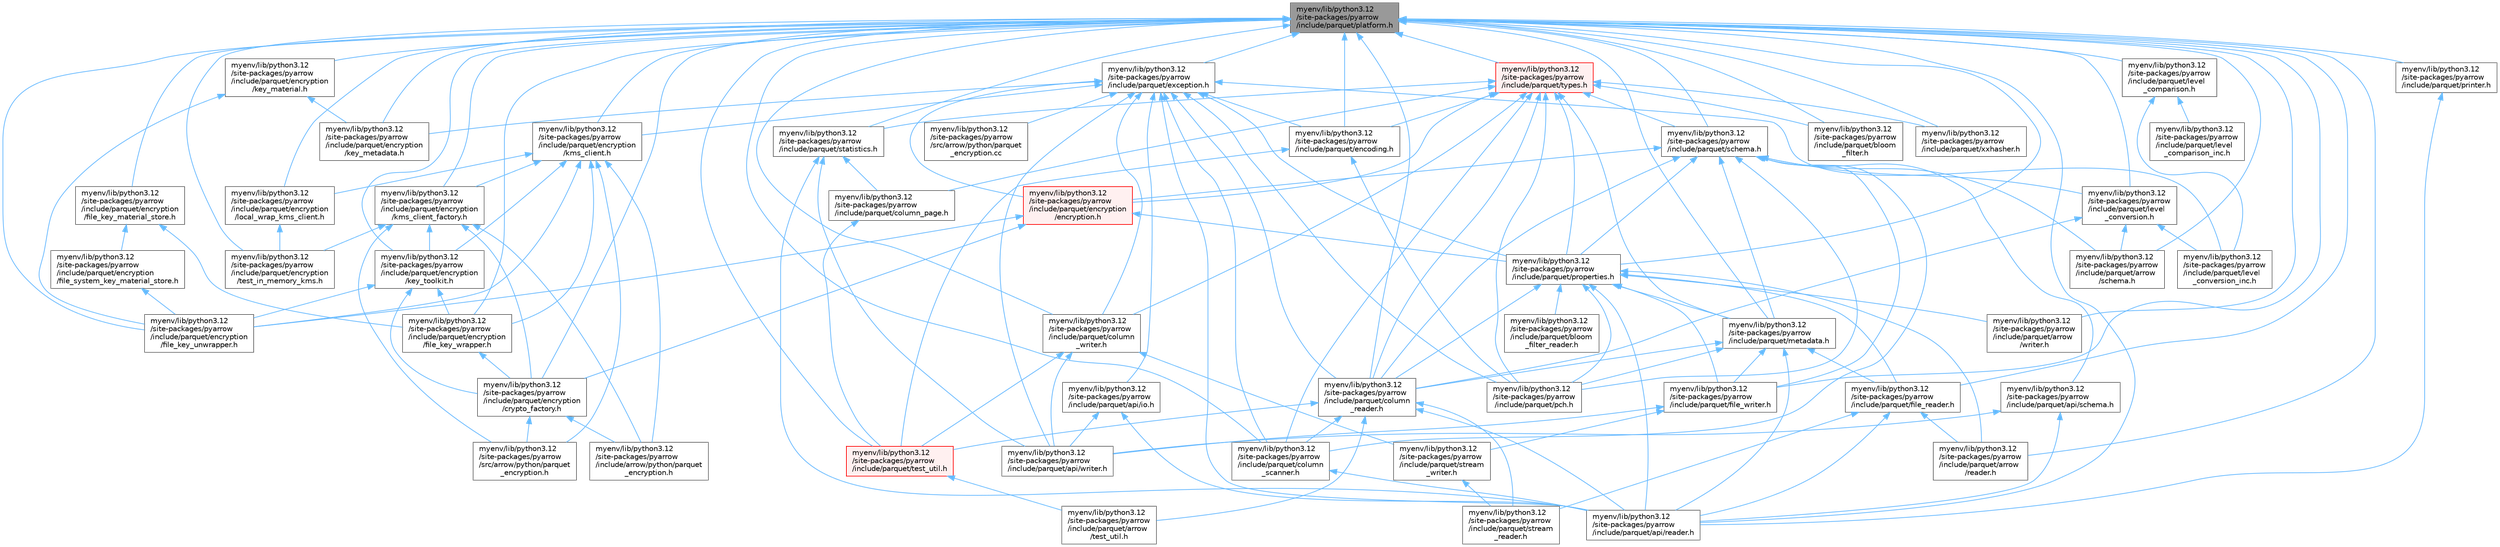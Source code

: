 digraph "myenv/lib/python3.12/site-packages/pyarrow/include/parquet/platform.h"
{
 // LATEX_PDF_SIZE
  bgcolor="transparent";
  edge [fontname=Helvetica,fontsize=10,labelfontname=Helvetica,labelfontsize=10];
  node [fontname=Helvetica,fontsize=10,shape=box,height=0.2,width=0.4];
  Node1 [id="Node000001",label="myenv/lib/python3.12\l/site-packages/pyarrow\l/include/parquet/platform.h",height=0.2,width=0.4,color="gray40", fillcolor="grey60", style="filled", fontcolor="black",tooltip=" "];
  Node1 -> Node2 [id="edge1_Node000001_Node000002",dir="back",color="steelblue1",style="solid",tooltip=" "];
  Node2 [id="Node000002",label="myenv/lib/python3.12\l/site-packages/pyarrow\l/include/parquet/api/reader.h",height=0.2,width=0.4,color="grey40", fillcolor="white", style="filled",URL="$parquet_2api_2reader_8h.html",tooltip=" "];
  Node1 -> Node3 [id="edge2_Node000001_Node000003",dir="back",color="steelblue1",style="solid",tooltip=" "];
  Node3 [id="Node000003",label="myenv/lib/python3.12\l/site-packages/pyarrow\l/include/parquet/arrow\l/reader.h",height=0.2,width=0.4,color="grey40", fillcolor="white", style="filled",URL="$parquet_2arrow_2reader_8h.html",tooltip=" "];
  Node1 -> Node4 [id="edge3_Node000001_Node000004",dir="back",color="steelblue1",style="solid",tooltip=" "];
  Node4 [id="Node000004",label="myenv/lib/python3.12\l/site-packages/pyarrow\l/include/parquet/arrow\l/schema.h",height=0.2,width=0.4,color="grey40", fillcolor="white", style="filled",URL="$arrow_2schema_8h.html",tooltip=" "];
  Node1 -> Node5 [id="edge4_Node000001_Node000005",dir="back",color="steelblue1",style="solid",tooltip=" "];
  Node5 [id="Node000005",label="myenv/lib/python3.12\l/site-packages/pyarrow\l/include/parquet/arrow\l/writer.h",height=0.2,width=0.4,color="grey40", fillcolor="white", style="filled",URL="$parquet_2arrow_2writer_8h.html",tooltip=" "];
  Node1 -> Node6 [id="edge5_Node000001_Node000006",dir="back",color="steelblue1",style="solid",tooltip=" "];
  Node6 [id="Node000006",label="myenv/lib/python3.12\l/site-packages/pyarrow\l/include/parquet/bloom\l_filter.h",height=0.2,width=0.4,color="grey40", fillcolor="white", style="filled",URL="$parquet_2bloom__filter_8h.html",tooltip=" "];
  Node1 -> Node7 [id="edge6_Node000001_Node000007",dir="back",color="steelblue1",style="solid",tooltip=" "];
  Node7 [id="Node000007",label="myenv/lib/python3.12\l/site-packages/pyarrow\l/include/parquet/column\l_reader.h",height=0.2,width=0.4,color="grey40", fillcolor="white", style="filled",URL="$column__reader_8h.html",tooltip=" "];
  Node7 -> Node2 [id="edge7_Node000007_Node000002",dir="back",color="steelblue1",style="solid",tooltip=" "];
  Node7 -> Node8 [id="edge8_Node000007_Node000008",dir="back",color="steelblue1",style="solid",tooltip=" "];
  Node8 [id="Node000008",label="myenv/lib/python3.12\l/site-packages/pyarrow\l/include/parquet/arrow\l/test_util.h",height=0.2,width=0.4,color="grey40", fillcolor="white", style="filled",URL="$parquet_2arrow_2test__util_8h.html",tooltip=" "];
  Node7 -> Node9 [id="edge9_Node000007_Node000009",dir="back",color="steelblue1",style="solid",tooltip=" "];
  Node9 [id="Node000009",label="myenv/lib/python3.12\l/site-packages/pyarrow\l/include/parquet/column\l_scanner.h",height=0.2,width=0.4,color="grey40", fillcolor="white", style="filled",URL="$column__scanner_8h.html",tooltip=" "];
  Node9 -> Node2 [id="edge10_Node000009_Node000002",dir="back",color="steelblue1",style="solid",tooltip=" "];
  Node7 -> Node10 [id="edge11_Node000007_Node000010",dir="back",color="steelblue1",style="solid",tooltip=" "];
  Node10 [id="Node000010",label="myenv/lib/python3.12\l/site-packages/pyarrow\l/include/parquet/stream\l_reader.h",height=0.2,width=0.4,color="grey40", fillcolor="white", style="filled",URL="$stream__reader_8h.html",tooltip=" "];
  Node7 -> Node11 [id="edge12_Node000007_Node000011",dir="back",color="steelblue1",style="solid",tooltip=" "];
  Node11 [id="Node000011",label="myenv/lib/python3.12\l/site-packages/pyarrow\l/include/parquet/test_util.h",height=0.2,width=0.4,color="red", fillcolor="#FFF0F0", style="filled",URL="$parquet_2test__util_8h.html",tooltip=" "];
  Node11 -> Node8 [id="edge13_Node000011_Node000008",dir="back",color="steelblue1",style="solid",tooltip=" "];
  Node1 -> Node9 [id="edge14_Node000001_Node000009",dir="back",color="steelblue1",style="solid",tooltip=" "];
  Node1 -> Node13 [id="edge15_Node000001_Node000013",dir="back",color="steelblue1",style="solid",tooltip=" "];
  Node13 [id="Node000013",label="myenv/lib/python3.12\l/site-packages/pyarrow\l/include/parquet/column\l_writer.h",height=0.2,width=0.4,color="grey40", fillcolor="white", style="filled",URL="$column__writer_8h.html",tooltip=" "];
  Node13 -> Node14 [id="edge16_Node000013_Node000014",dir="back",color="steelblue1",style="solid",tooltip=" "];
  Node14 [id="Node000014",label="myenv/lib/python3.12\l/site-packages/pyarrow\l/include/parquet/api/writer.h",height=0.2,width=0.4,color="grey40", fillcolor="white", style="filled",URL="$parquet_2api_2writer_8h.html",tooltip=" "];
  Node13 -> Node15 [id="edge17_Node000013_Node000015",dir="back",color="steelblue1",style="solid",tooltip=" "];
  Node15 [id="Node000015",label="myenv/lib/python3.12\l/site-packages/pyarrow\l/include/parquet/stream\l_writer.h",height=0.2,width=0.4,color="grey40", fillcolor="white", style="filled",URL="$stream__writer_8h.html",tooltip=" "];
  Node15 -> Node10 [id="edge18_Node000015_Node000010",dir="back",color="steelblue1",style="solid",tooltip=" "];
  Node13 -> Node11 [id="edge19_Node000013_Node000011",dir="back",color="steelblue1",style="solid",tooltip=" "];
  Node1 -> Node16 [id="edge20_Node000001_Node000016",dir="back",color="steelblue1",style="solid",tooltip=" "];
  Node16 [id="Node000016",label="myenv/lib/python3.12\l/site-packages/pyarrow\l/include/parquet/encoding.h",height=0.2,width=0.4,color="grey40", fillcolor="white", style="filled",URL="$encoding_8h.html",tooltip=" "];
  Node16 -> Node17 [id="edge21_Node000016_Node000017",dir="back",color="steelblue1",style="solid",tooltip=" "];
  Node17 [id="Node000017",label="myenv/lib/python3.12\l/site-packages/pyarrow\l/include/parquet/pch.h",height=0.2,width=0.4,color="grey40", fillcolor="white", style="filled",URL="$include_2parquet_2pch_8h.html",tooltip=" "];
  Node16 -> Node11 [id="edge22_Node000016_Node000011",dir="back",color="steelblue1",style="solid",tooltip=" "];
  Node1 -> Node18 [id="edge23_Node000001_Node000018",dir="back",color="steelblue1",style="solid",tooltip=" "];
  Node18 [id="Node000018",label="myenv/lib/python3.12\l/site-packages/pyarrow\l/include/parquet/encryption\l/crypto_factory.h",height=0.2,width=0.4,color="grey40", fillcolor="white", style="filled",URL="$crypto__factory_8h.html",tooltip=" "];
  Node18 -> Node19 [id="edge24_Node000018_Node000019",dir="back",color="steelblue1",style="solid",tooltip=" "];
  Node19 [id="Node000019",label="myenv/lib/python3.12\l/site-packages/pyarrow\l/include/arrow/python/parquet\l_encryption.h",height=0.2,width=0.4,color="grey40", fillcolor="white", style="filled",URL="$include_2arrow_2python_2parquet__encryption_8h.html",tooltip=" "];
  Node18 -> Node20 [id="edge25_Node000018_Node000020",dir="back",color="steelblue1",style="solid",tooltip=" "];
  Node20 [id="Node000020",label="myenv/lib/python3.12\l/site-packages/pyarrow\l/src/arrow/python/parquet\l_encryption.h",height=0.2,width=0.4,color="grey40", fillcolor="white", style="filled",URL="$src_2arrow_2python_2parquet__encryption_8h.html",tooltip=" "];
  Node1 -> Node21 [id="edge26_Node000001_Node000021",dir="back",color="steelblue1",style="solid",tooltip=" "];
  Node21 [id="Node000021",label="myenv/lib/python3.12\l/site-packages/pyarrow\l/include/parquet/encryption\l/file_key_material_store.h",height=0.2,width=0.4,color="grey40", fillcolor="white", style="filled",URL="$file__key__material__store_8h.html",tooltip=" "];
  Node21 -> Node22 [id="edge27_Node000021_Node000022",dir="back",color="steelblue1",style="solid",tooltip=" "];
  Node22 [id="Node000022",label="myenv/lib/python3.12\l/site-packages/pyarrow\l/include/parquet/encryption\l/file_key_wrapper.h",height=0.2,width=0.4,color="grey40", fillcolor="white", style="filled",URL="$file__key__wrapper_8h.html",tooltip=" "];
  Node22 -> Node18 [id="edge28_Node000022_Node000018",dir="back",color="steelblue1",style="solid",tooltip=" "];
  Node21 -> Node23 [id="edge29_Node000021_Node000023",dir="back",color="steelblue1",style="solid",tooltip=" "];
  Node23 [id="Node000023",label="myenv/lib/python3.12\l/site-packages/pyarrow\l/include/parquet/encryption\l/file_system_key_material_store.h",height=0.2,width=0.4,color="grey40", fillcolor="white", style="filled",URL="$file__system__key__material__store_8h.html",tooltip=" "];
  Node23 -> Node24 [id="edge30_Node000023_Node000024",dir="back",color="steelblue1",style="solid",tooltip=" "];
  Node24 [id="Node000024",label="myenv/lib/python3.12\l/site-packages/pyarrow\l/include/parquet/encryption\l/file_key_unwrapper.h",height=0.2,width=0.4,color="grey40", fillcolor="white", style="filled",URL="$file__key__unwrapper_8h.html",tooltip=" "];
  Node1 -> Node24 [id="edge31_Node000001_Node000024",dir="back",color="steelblue1",style="solid",tooltip=" "];
  Node1 -> Node22 [id="edge32_Node000001_Node000022",dir="back",color="steelblue1",style="solid",tooltip=" "];
  Node1 -> Node25 [id="edge33_Node000001_Node000025",dir="back",color="steelblue1",style="solid",tooltip=" "];
  Node25 [id="Node000025",label="myenv/lib/python3.12\l/site-packages/pyarrow\l/include/parquet/encryption\l/key_material.h",height=0.2,width=0.4,color="grey40", fillcolor="white", style="filled",URL="$key__material_8h.html",tooltip=" "];
  Node25 -> Node24 [id="edge34_Node000025_Node000024",dir="back",color="steelblue1",style="solid",tooltip=" "];
  Node25 -> Node26 [id="edge35_Node000025_Node000026",dir="back",color="steelblue1",style="solid",tooltip=" "];
  Node26 [id="Node000026",label="myenv/lib/python3.12\l/site-packages/pyarrow\l/include/parquet/encryption\l/key_metadata.h",height=0.2,width=0.4,color="grey40", fillcolor="white", style="filled",URL="$key__metadata_8h.html",tooltip=" "];
  Node1 -> Node26 [id="edge36_Node000001_Node000026",dir="back",color="steelblue1",style="solid",tooltip=" "];
  Node1 -> Node27 [id="edge37_Node000001_Node000027",dir="back",color="steelblue1",style="solid",tooltip=" "];
  Node27 [id="Node000027",label="myenv/lib/python3.12\l/site-packages/pyarrow\l/include/parquet/encryption\l/key_toolkit.h",height=0.2,width=0.4,color="grey40", fillcolor="white", style="filled",URL="$key__toolkit_8h.html",tooltip=" "];
  Node27 -> Node18 [id="edge38_Node000027_Node000018",dir="back",color="steelblue1",style="solid",tooltip=" "];
  Node27 -> Node24 [id="edge39_Node000027_Node000024",dir="back",color="steelblue1",style="solid",tooltip=" "];
  Node27 -> Node22 [id="edge40_Node000027_Node000022",dir="back",color="steelblue1",style="solid",tooltip=" "];
  Node1 -> Node28 [id="edge41_Node000001_Node000028",dir="back",color="steelblue1",style="solid",tooltip=" "];
  Node28 [id="Node000028",label="myenv/lib/python3.12\l/site-packages/pyarrow\l/include/parquet/encryption\l/kms_client.h",height=0.2,width=0.4,color="grey40", fillcolor="white", style="filled",URL="$kms__client_8h.html",tooltip=" "];
  Node28 -> Node19 [id="edge42_Node000028_Node000019",dir="back",color="steelblue1",style="solid",tooltip=" "];
  Node28 -> Node24 [id="edge43_Node000028_Node000024",dir="back",color="steelblue1",style="solid",tooltip=" "];
  Node28 -> Node22 [id="edge44_Node000028_Node000022",dir="back",color="steelblue1",style="solid",tooltip=" "];
  Node28 -> Node27 [id="edge45_Node000028_Node000027",dir="back",color="steelblue1",style="solid",tooltip=" "];
  Node28 -> Node29 [id="edge46_Node000028_Node000029",dir="back",color="steelblue1",style="solid",tooltip=" "];
  Node29 [id="Node000029",label="myenv/lib/python3.12\l/site-packages/pyarrow\l/include/parquet/encryption\l/kms_client_factory.h",height=0.2,width=0.4,color="grey40", fillcolor="white", style="filled",URL="$kms__client__factory_8h.html",tooltip=" "];
  Node29 -> Node19 [id="edge47_Node000029_Node000019",dir="back",color="steelblue1",style="solid",tooltip=" "];
  Node29 -> Node18 [id="edge48_Node000029_Node000018",dir="back",color="steelblue1",style="solid",tooltip=" "];
  Node29 -> Node27 [id="edge49_Node000029_Node000027",dir="back",color="steelblue1",style="solid",tooltip=" "];
  Node29 -> Node30 [id="edge50_Node000029_Node000030",dir="back",color="steelblue1",style="solid",tooltip=" "];
  Node30 [id="Node000030",label="myenv/lib/python3.12\l/site-packages/pyarrow\l/include/parquet/encryption\l/test_in_memory_kms.h",height=0.2,width=0.4,color="grey40", fillcolor="white", style="filled",URL="$test__in__memory__kms_8h.html",tooltip=" "];
  Node29 -> Node20 [id="edge51_Node000029_Node000020",dir="back",color="steelblue1",style="solid",tooltip=" "];
  Node28 -> Node31 [id="edge52_Node000028_Node000031",dir="back",color="steelblue1",style="solid",tooltip=" "];
  Node31 [id="Node000031",label="myenv/lib/python3.12\l/site-packages/pyarrow\l/include/parquet/encryption\l/local_wrap_kms_client.h",height=0.2,width=0.4,color="grey40", fillcolor="white", style="filled",URL="$local__wrap__kms__client_8h.html",tooltip=" "];
  Node31 -> Node30 [id="edge53_Node000031_Node000030",dir="back",color="steelblue1",style="solid",tooltip=" "];
  Node28 -> Node20 [id="edge54_Node000028_Node000020",dir="back",color="steelblue1",style="solid",tooltip=" "];
  Node1 -> Node29 [id="edge55_Node000001_Node000029",dir="back",color="steelblue1",style="solid",tooltip=" "];
  Node1 -> Node31 [id="edge56_Node000001_Node000031",dir="back",color="steelblue1",style="solid",tooltip=" "];
  Node1 -> Node30 [id="edge57_Node000001_Node000030",dir="back",color="steelblue1",style="solid",tooltip=" "];
  Node1 -> Node32 [id="edge58_Node000001_Node000032",dir="back",color="steelblue1",style="solid",tooltip=" "];
  Node32 [id="Node000032",label="myenv/lib/python3.12\l/site-packages/pyarrow\l/include/parquet/exception.h",height=0.2,width=0.4,color="grey40", fillcolor="white", style="filled",URL="$exception_8h.html",tooltip=" "];
  Node32 -> Node33 [id="edge59_Node000032_Node000033",dir="back",color="steelblue1",style="solid",tooltip=" "];
  Node33 [id="Node000033",label="myenv/lib/python3.12\l/site-packages/pyarrow\l/include/parquet/api/io.h",height=0.2,width=0.4,color="grey40", fillcolor="white", style="filled",URL="$include_2parquet_2api_2io_8h.html",tooltip=" "];
  Node33 -> Node2 [id="edge60_Node000033_Node000002",dir="back",color="steelblue1",style="solid",tooltip=" "];
  Node33 -> Node14 [id="edge61_Node000033_Node000014",dir="back",color="steelblue1",style="solid",tooltip=" "];
  Node32 -> Node2 [id="edge62_Node000032_Node000002",dir="back",color="steelblue1",style="solid",tooltip=" "];
  Node32 -> Node14 [id="edge63_Node000032_Node000014",dir="back",color="steelblue1",style="solid",tooltip=" "];
  Node32 -> Node7 [id="edge64_Node000032_Node000007",dir="back",color="steelblue1",style="solid",tooltip=" "];
  Node32 -> Node9 [id="edge65_Node000032_Node000009",dir="back",color="steelblue1",style="solid",tooltip=" "];
  Node32 -> Node13 [id="edge66_Node000032_Node000013",dir="back",color="steelblue1",style="solid",tooltip=" "];
  Node32 -> Node16 [id="edge67_Node000032_Node000016",dir="back",color="steelblue1",style="solid",tooltip=" "];
  Node32 -> Node34 [id="edge68_Node000032_Node000034",dir="back",color="steelblue1",style="solid",tooltip=" "];
  Node34 [id="Node000034",label="myenv/lib/python3.12\l/site-packages/pyarrow\l/include/parquet/encryption\l/encryption.h",height=0.2,width=0.4,color="red", fillcolor="#FFF0F0", style="filled",URL="$encryption_8h.html",tooltip=" "];
  Node34 -> Node18 [id="edge69_Node000034_Node000018",dir="back",color="steelblue1",style="solid",tooltip=" "];
  Node34 -> Node24 [id="edge70_Node000034_Node000024",dir="back",color="steelblue1",style="solid",tooltip=" "];
  Node34 -> Node35 [id="edge71_Node000034_Node000035",dir="back",color="steelblue1",style="solid",tooltip=" "];
  Node35 [id="Node000035",label="myenv/lib/python3.12\l/site-packages/pyarrow\l/include/parquet/properties.h",height=0.2,width=0.4,color="grey40", fillcolor="white", style="filled",URL="$properties_8h.html",tooltip=" "];
  Node35 -> Node2 [id="edge72_Node000035_Node000002",dir="back",color="steelblue1",style="solid",tooltip=" "];
  Node35 -> Node3 [id="edge73_Node000035_Node000003",dir="back",color="steelblue1",style="solid",tooltip=" "];
  Node35 -> Node5 [id="edge74_Node000035_Node000005",dir="back",color="steelblue1",style="solid",tooltip=" "];
  Node35 -> Node36 [id="edge75_Node000035_Node000036",dir="back",color="steelblue1",style="solid",tooltip=" "];
  Node36 [id="Node000036",label="myenv/lib/python3.12\l/site-packages/pyarrow\l/include/parquet/bloom\l_filter_reader.h",height=0.2,width=0.4,color="grey40", fillcolor="white", style="filled",URL="$bloom__filter__reader_8h.html",tooltip=" "];
  Node35 -> Node7 [id="edge76_Node000035_Node000007",dir="back",color="steelblue1",style="solid",tooltip=" "];
  Node35 -> Node37 [id="edge77_Node000035_Node000037",dir="back",color="steelblue1",style="solid",tooltip=" "];
  Node37 [id="Node000037",label="myenv/lib/python3.12\l/site-packages/pyarrow\l/include/parquet/file_reader.h",height=0.2,width=0.4,color="grey40", fillcolor="white", style="filled",URL="$file__reader_8h.html",tooltip=" "];
  Node37 -> Node2 [id="edge78_Node000037_Node000002",dir="back",color="steelblue1",style="solid",tooltip=" "];
  Node37 -> Node3 [id="edge79_Node000037_Node000003",dir="back",color="steelblue1",style="solid",tooltip=" "];
  Node37 -> Node10 [id="edge80_Node000037_Node000010",dir="back",color="steelblue1",style="solid",tooltip=" "];
  Node35 -> Node38 [id="edge81_Node000035_Node000038",dir="back",color="steelblue1",style="solid",tooltip=" "];
  Node38 [id="Node000038",label="myenv/lib/python3.12\l/site-packages/pyarrow\l/include/parquet/file_writer.h",height=0.2,width=0.4,color="grey40", fillcolor="white", style="filled",URL="$file__writer_8h.html",tooltip=" "];
  Node38 -> Node14 [id="edge82_Node000038_Node000014",dir="back",color="steelblue1",style="solid",tooltip=" "];
  Node38 -> Node15 [id="edge83_Node000038_Node000015",dir="back",color="steelblue1",style="solid",tooltip=" "];
  Node35 -> Node39 [id="edge84_Node000035_Node000039",dir="back",color="steelblue1",style="solid",tooltip=" "];
  Node39 [id="Node000039",label="myenv/lib/python3.12\l/site-packages/pyarrow\l/include/parquet/metadata.h",height=0.2,width=0.4,color="grey40", fillcolor="white", style="filled",URL="$metadata_8h.html",tooltip=" "];
  Node39 -> Node2 [id="edge85_Node000039_Node000002",dir="back",color="steelblue1",style="solid",tooltip=" "];
  Node39 -> Node7 [id="edge86_Node000039_Node000007",dir="back",color="steelblue1",style="solid",tooltip=" "];
  Node39 -> Node37 [id="edge87_Node000039_Node000037",dir="back",color="steelblue1",style="solid",tooltip=" "];
  Node39 -> Node38 [id="edge88_Node000039_Node000038",dir="back",color="steelblue1",style="solid",tooltip=" "];
  Node39 -> Node17 [id="edge89_Node000039_Node000017",dir="back",color="steelblue1",style="solid",tooltip=" "];
  Node35 -> Node17 [id="edge90_Node000035_Node000017",dir="back",color="steelblue1",style="solid",tooltip=" "];
  Node32 -> Node26 [id="edge91_Node000032_Node000026",dir="back",color="steelblue1",style="solid",tooltip=" "];
  Node32 -> Node28 [id="edge92_Node000032_Node000028",dir="back",color="steelblue1",style="solid",tooltip=" "];
  Node32 -> Node40 [id="edge93_Node000032_Node000040",dir="back",color="steelblue1",style="solid",tooltip=" "];
  Node40 [id="Node000040",label="myenv/lib/python3.12\l/site-packages/pyarrow\l/include/parquet/level\l_conversion_inc.h",height=0.2,width=0.4,color="grey40", fillcolor="white", style="filled",URL="$level__conversion__inc_8h.html",tooltip=" "];
  Node32 -> Node17 [id="edge94_Node000032_Node000017",dir="back",color="steelblue1",style="solid",tooltip=" "];
  Node32 -> Node35 [id="edge95_Node000032_Node000035",dir="back",color="steelblue1",style="solid",tooltip=" "];
  Node32 -> Node41 [id="edge96_Node000032_Node000041",dir="back",color="steelblue1",style="solid",tooltip=" "];
  Node41 [id="Node000041",label="myenv/lib/python3.12\l/site-packages/pyarrow\l/src/arrow/python/parquet\l_encryption.cc",height=0.2,width=0.4,color="grey40", fillcolor="white", style="filled",URL="$parquet__encryption_8cc.html",tooltip=" "];
  Node1 -> Node37 [id="edge97_Node000001_Node000037",dir="back",color="steelblue1",style="solid",tooltip=" "];
  Node1 -> Node38 [id="edge98_Node000001_Node000038",dir="back",color="steelblue1",style="solid",tooltip=" "];
  Node1 -> Node42 [id="edge99_Node000001_Node000042",dir="back",color="steelblue1",style="solid",tooltip=" "];
  Node42 [id="Node000042",label="myenv/lib/python3.12\l/site-packages/pyarrow\l/include/parquet/level\l_comparison.h",height=0.2,width=0.4,color="grey40", fillcolor="white", style="filled",URL="$level__comparison_8h.html",tooltip=" "];
  Node42 -> Node43 [id="edge100_Node000042_Node000043",dir="back",color="steelblue1",style="solid",tooltip=" "];
  Node43 [id="Node000043",label="myenv/lib/python3.12\l/site-packages/pyarrow\l/include/parquet/level\l_comparison_inc.h",height=0.2,width=0.4,color="grey40", fillcolor="white", style="filled",URL="$level__comparison__inc_8h.html",tooltip=" "];
  Node42 -> Node40 [id="edge101_Node000042_Node000040",dir="back",color="steelblue1",style="solid",tooltip=" "];
  Node1 -> Node44 [id="edge102_Node000001_Node000044",dir="back",color="steelblue1",style="solid",tooltip=" "];
  Node44 [id="Node000044",label="myenv/lib/python3.12\l/site-packages/pyarrow\l/include/parquet/level\l_conversion.h",height=0.2,width=0.4,color="grey40", fillcolor="white", style="filled",URL="$level__conversion_8h.html",tooltip=" "];
  Node44 -> Node4 [id="edge103_Node000044_Node000004",dir="back",color="steelblue1",style="solid",tooltip=" "];
  Node44 -> Node7 [id="edge104_Node000044_Node000007",dir="back",color="steelblue1",style="solid",tooltip=" "];
  Node44 -> Node40 [id="edge105_Node000044_Node000040",dir="back",color="steelblue1",style="solid",tooltip=" "];
  Node1 -> Node39 [id="edge106_Node000001_Node000039",dir="back",color="steelblue1",style="solid",tooltip=" "];
  Node1 -> Node45 [id="edge107_Node000001_Node000045",dir="back",color="steelblue1",style="solid",tooltip=" "];
  Node45 [id="Node000045",label="myenv/lib/python3.12\l/site-packages/pyarrow\l/include/parquet/printer.h",height=0.2,width=0.4,color="grey40", fillcolor="white", style="filled",URL="$printer_8h.html",tooltip=" "];
  Node45 -> Node2 [id="edge108_Node000045_Node000002",dir="back",color="steelblue1",style="solid",tooltip=" "];
  Node1 -> Node35 [id="edge109_Node000001_Node000035",dir="back",color="steelblue1",style="solid",tooltip=" "];
  Node1 -> Node46 [id="edge110_Node000001_Node000046",dir="back",color="steelblue1",style="solid",tooltip=" "];
  Node46 [id="Node000046",label="myenv/lib/python3.12\l/site-packages/pyarrow\l/include/parquet/schema.h",height=0.2,width=0.4,color="grey40", fillcolor="white", style="filled",URL="$schema_8h.html",tooltip=" "];
  Node46 -> Node47 [id="edge111_Node000046_Node000047",dir="back",color="steelblue1",style="solid",tooltip=" "];
  Node47 [id="Node000047",label="myenv/lib/python3.12\l/site-packages/pyarrow\l/include/parquet/api/schema.h",height=0.2,width=0.4,color="grey40", fillcolor="white", style="filled",URL="$api_2schema_8h.html",tooltip=" "];
  Node47 -> Node2 [id="edge112_Node000047_Node000002",dir="back",color="steelblue1",style="solid",tooltip=" "];
  Node47 -> Node14 [id="edge113_Node000047_Node000014",dir="back",color="steelblue1",style="solid",tooltip=" "];
  Node46 -> Node4 [id="edge114_Node000046_Node000004",dir="back",color="steelblue1",style="solid",tooltip=" "];
  Node46 -> Node7 [id="edge115_Node000046_Node000007",dir="back",color="steelblue1",style="solid",tooltip=" "];
  Node46 -> Node9 [id="edge116_Node000046_Node000009",dir="back",color="steelblue1",style="solid",tooltip=" "];
  Node46 -> Node34 [id="edge117_Node000046_Node000034",dir="back",color="steelblue1",style="solid",tooltip=" "];
  Node46 -> Node38 [id="edge118_Node000046_Node000038",dir="back",color="steelblue1",style="solid",tooltip=" "];
  Node46 -> Node44 [id="edge119_Node000046_Node000044",dir="back",color="steelblue1",style="solid",tooltip=" "];
  Node46 -> Node39 [id="edge120_Node000046_Node000039",dir="back",color="steelblue1",style="solid",tooltip=" "];
  Node46 -> Node17 [id="edge121_Node000046_Node000017",dir="back",color="steelblue1",style="solid",tooltip=" "];
  Node46 -> Node35 [id="edge122_Node000046_Node000035",dir="back",color="steelblue1",style="solid",tooltip=" "];
  Node1 -> Node48 [id="edge123_Node000001_Node000048",dir="back",color="steelblue1",style="solid",tooltip=" "];
  Node48 [id="Node000048",label="myenv/lib/python3.12\l/site-packages/pyarrow\l/include/parquet/statistics.h",height=0.2,width=0.4,color="grey40", fillcolor="white", style="filled",URL="$parquet_2statistics_8h.html",tooltip=" "];
  Node48 -> Node2 [id="edge124_Node000048_Node000002",dir="back",color="steelblue1",style="solid",tooltip=" "];
  Node48 -> Node14 [id="edge125_Node000048_Node000014",dir="back",color="steelblue1",style="solid",tooltip=" "];
  Node48 -> Node49 [id="edge126_Node000048_Node000049",dir="back",color="steelblue1",style="solid",tooltip=" "];
  Node49 [id="Node000049",label="myenv/lib/python3.12\l/site-packages/pyarrow\l/include/parquet/column_page.h",height=0.2,width=0.4,color="grey40", fillcolor="white", style="filled",URL="$column__page_8h.html",tooltip=" "];
  Node49 -> Node11 [id="edge127_Node000049_Node000011",dir="back",color="steelblue1",style="solid",tooltip=" "];
  Node1 -> Node11 [id="edge128_Node000001_Node000011",dir="back",color="steelblue1",style="solid",tooltip=" "];
  Node1 -> Node50 [id="edge129_Node000001_Node000050",dir="back",color="steelblue1",style="solid",tooltip=" "];
  Node50 [id="Node000050",label="myenv/lib/python3.12\l/site-packages/pyarrow\l/include/parquet/types.h",height=0.2,width=0.4,color="red", fillcolor="#FFF0F0", style="filled",URL="$parquet_2types_8h.html",tooltip=" "];
  Node50 -> Node6 [id="edge130_Node000050_Node000006",dir="back",color="steelblue1",style="solid",tooltip=" "];
  Node50 -> Node49 [id="edge131_Node000050_Node000049",dir="back",color="steelblue1",style="solid",tooltip=" "];
  Node50 -> Node7 [id="edge132_Node000050_Node000007",dir="back",color="steelblue1",style="solid",tooltip=" "];
  Node50 -> Node9 [id="edge133_Node000050_Node000009",dir="back",color="steelblue1",style="solid",tooltip=" "];
  Node50 -> Node13 [id="edge134_Node000050_Node000013",dir="back",color="steelblue1",style="solid",tooltip=" "];
  Node50 -> Node16 [id="edge135_Node000050_Node000016",dir="back",color="steelblue1",style="solid",tooltip=" "];
  Node50 -> Node34 [id="edge136_Node000050_Node000034",dir="back",color="steelblue1",style="solid",tooltip=" "];
  Node50 -> Node39 [id="edge137_Node000050_Node000039",dir="back",color="steelblue1",style="solid",tooltip=" "];
  Node50 -> Node17 [id="edge138_Node000050_Node000017",dir="back",color="steelblue1",style="solid",tooltip=" "];
  Node50 -> Node35 [id="edge139_Node000050_Node000035",dir="back",color="steelblue1",style="solid",tooltip=" "];
  Node50 -> Node46 [id="edge140_Node000050_Node000046",dir="back",color="steelblue1",style="solid",tooltip=" "];
  Node50 -> Node48 [id="edge141_Node000050_Node000048",dir="back",color="steelblue1",style="solid",tooltip=" "];
  Node50 -> Node53 [id="edge142_Node000050_Node000053",dir="back",color="steelblue1",style="solid",tooltip=" "];
  Node53 [id="Node000053",label="myenv/lib/python3.12\l/site-packages/pyarrow\l/include/parquet/xxhasher.h",height=0.2,width=0.4,color="grey40", fillcolor="white", style="filled",URL="$xxhasher_8h.html",tooltip=" "];
  Node1 -> Node53 [id="edge143_Node000001_Node000053",dir="back",color="steelblue1",style="solid",tooltip=" "];
}
